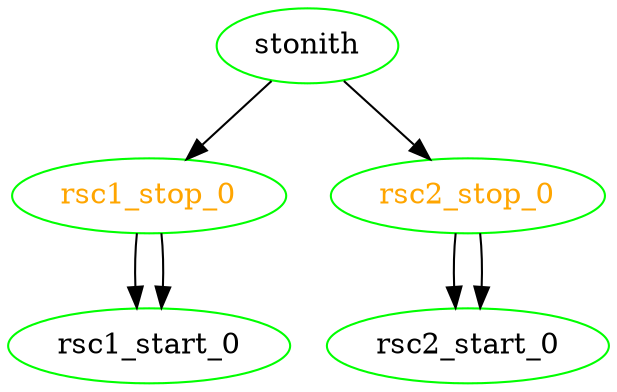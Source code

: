 digraph "g" {
	size = "30,30"
"rsc1_stop_0" [ color="green" fontcolor="orange" ]
"rsc1_start_0" [ color="green" ]
"rsc2_stop_0" [ color="green" fontcolor="orange" ]
"rsc2_start_0" [ color="green" ]
"stonith" [ color="green" ]
"stonith" -> "rsc1_stop_0"
"rsc1_stop_0" -> "rsc1_start_0"
"rsc1_stop_0" -> "rsc1_start_0"
"stonith" -> "rsc2_stop_0"
"rsc2_stop_0" -> "rsc2_start_0"
"rsc2_stop_0" -> "rsc2_start_0"
}

